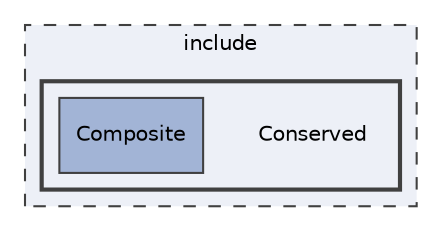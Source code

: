 digraph "/Users/alex/Documents/Prog/QuantiT/include/Conserved"
{
 // LATEX_PDF_SIZE
  edge [fontname="Helvetica",fontsize="10",labelfontname="Helvetica",labelfontsize="10"];
  node [fontname="Helvetica",fontsize="10",shape=record];
  compound=true
  subgraph clusterdir_d44c64559bbebec7f509842c48db8b23 {
    graph [ bgcolor="#edf0f7", pencolor="grey25", style="filled,dashed,", label="include", fontname="Helvetica", fontsize="10", URL="dir_d44c64559bbebec7f509842c48db8b23.html"]
  subgraph clusterdir_5e1df155f8d8ecbed2b2526afe4b577f {
    graph [ bgcolor="#edf0f7", pencolor="grey25", style="filled,bold,", label="", fontname="Helvetica", fontsize="10", URL="dir_5e1df155f8d8ecbed2b2526afe4b577f.html"]
    dir_5e1df155f8d8ecbed2b2526afe4b577f [shape=plaintext, label="Conserved"];
  dir_f3dfb54614d8e249e04e97143aee8560 [shape=box, label="Composite", style="filled,", fillcolor="#a2b4d6", color="grey25", URL="dir_f3dfb54614d8e249e04e97143aee8560.html"];
  }
  }
}
